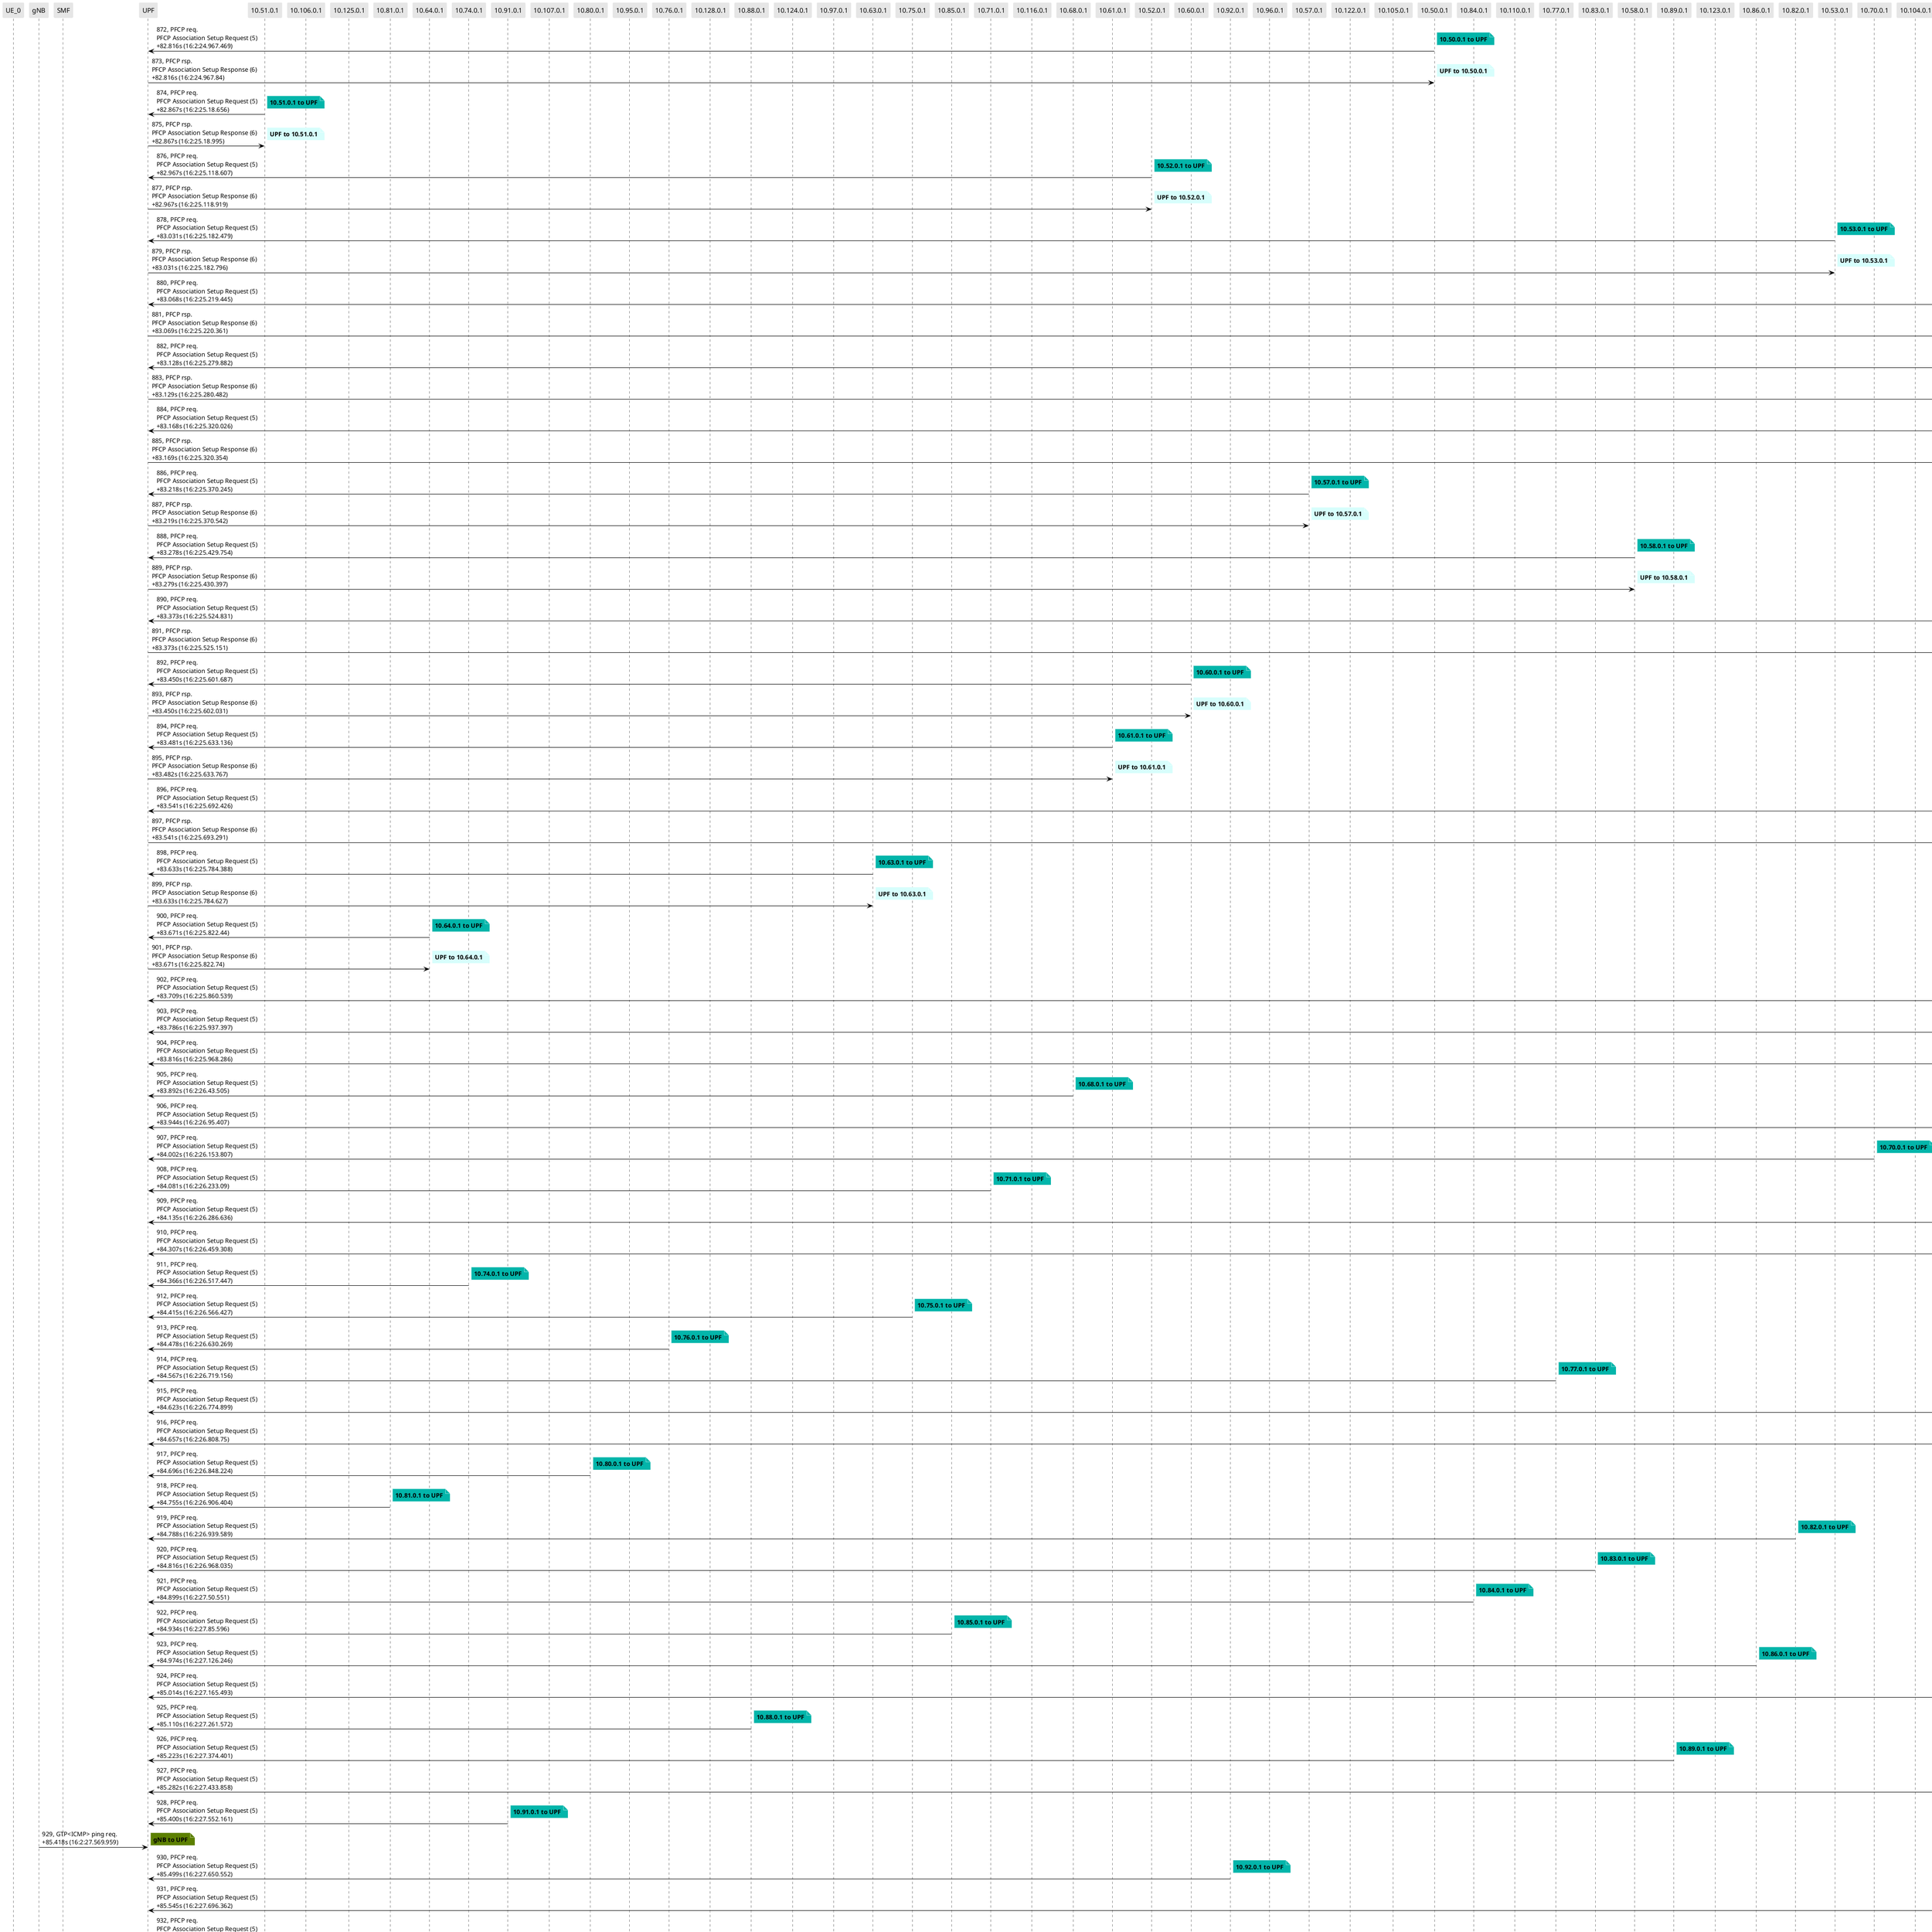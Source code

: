 @startuml
skinparam shadowing false
skinparam NoteBorderColor white
skinparam sequence {
    ArrowColor black
    LifeLineBorderColor black
    LifeLineBackgroundColor black
    ParticipantBorderColor white
    ParticipantBackgroundColor #e6e6e6
}
participant "UE_0"
participant "gNB"
participant "SMF"
participant "UPF"
participant "10.51.0.1"
participant "10.106.0.1"
participant "10.125.0.1"
participant "10.81.0.1"
participant "10.64.0.1"
participant "10.74.0.1"
participant "10.91.0.1"
participant "10.107.0.1"
participant "10.80.0.1"
participant "10.95.0.1"
participant "10.76.0.1"
participant "10.128.0.1"
participant "10.88.0.1"
participant "10.124.0.1"
participant "10.97.0.1"
participant "10.63.0.1"
participant "10.75.0.1"
participant "10.85.0.1"
participant "10.71.0.1"
participant "10.116.0.1"
participant "10.68.0.1"
participant "10.61.0.1"
participant "10.52.0.1"
participant "10.60.0.1"
participant "10.92.0.1"
participant "10.96.0.1"
participant "10.57.0.1"
participant "10.122.0.1"
participant "10.105.0.1"
participant "10.50.0.1"
participant "10.84.0.1"
participant "10.110.0.1"
participant "10.77.0.1"
participant "10.83.0.1"
participant "10.58.0.1"
participant "10.89.0.1"
participant "10.123.0.1"
participant "10.86.0.1"
participant "10.82.0.1"
participant "10.53.0.1"
participant "10.70.0.1"
participant "10.104.0.1"
participant "10.119.0.1"
participant "10.55.0.1"
participant "10.69.0.1"
participant "10.66.0.1"
participant "10.114.0.1"
participant "10.54.0.1"
participant "10.112.0.1"
participant "10.102.0.1"
participant "10.90.0.1"
participant "10.117.0.1"
participant "10.127.0.1"
participant "10.62.0.1"
participant "10.93.0.1"
participant "10.129.0.1"
participant "10.87.0.1"
participant "10.73.0.1"
participant "10.94.0.1"
participant "10.131.0.1"
participant "10.72.0.1"
participant "10.67.0.1"
participant "10.103.0.1"
participant "10.130.0.1"
participant "10.118.0.1"
participant "10.101.0.1"
participant "10.109.0.1"
participant "10.100.0.1"
participant "10.108.0.1"
participant "10.78.0.1"
participant "10.56.0.1"
participant "10.79.0.1"
participant "10.59.0.1"
participant "10.111.0.1"
participant "10.126.0.1"
participant "10.99.0.1"
participant "10.121.0.1"
participant "10.98.0.1"
participant "10.65.0.1"
participant "10.115.0.1"
participant "10.120.0.1"
participant "10.113.0.1"
participant "10.160.0.1"
participant "10.195.0.1"
participant "10.132.0.1"
participant "10.161.0.1"
participant "10.158.0.1"
participant "10.182.0.1"
participant "10.30.0.1"
participant "10.11.0.1"
participant "10.167.0.1"
participant "10.191.0.1"
participant "10.192.0.1"
participant "10.32.0.1"
participant "10.16.0.1"
participant "10.38.0.1"
participant "10.198.0.1"
participant "10.13.0.1"
participant "10.159.0.1"
participant "10.181.0.1"
participant "10.34.0.1"
participant "10.29.0.1"
participant "10.23.0.1"
participant "10.7.0.1"
participant "10.17.0.1"
participant "10.144.0.1"
participant "10.146.0.1"
participant "10.35.0.1"
participant "10.135.0.1"
participant "10.153.0.1"
participant "127.0.0.53"
participant "10.133.0.1"
participant "10.2.0.1"
participant "10.25.0.1"
participant "10.48.0.1"
participant "10.136.0.1"
participant "10.196.0.1"
participant "10.31.0.1"
participant "10.6.0.1"
participant "10.170.0.1"
participant "10.15.0.1"
participant "10.199.0.1"
participant "10.19.0.1"
participant "10.142.0.1"
participant "10.194.0.1"
participant "10.163.0.1"
participant "10.155.0.1"
participant "10.139.0.1"
participant "10.5.0.1"
participant "10.140.0.1"
participant "10.45.0.5"
participant "10.39.0.1"
participant "10.197.0.1"
participant "10.152.0.1"
participant "10.12.0.1"
participant "10.186.0.1"
participant "10.157.0.1"
participant "10.168.0.1"
participant "10.41.0.1"
participant "10.189.0.1"
participant "10.165.0.1"
participant "10.201.0.1"
participant "10.145.0.1"
participant "10.173.0.1"
participant "10.176.0.1"
participant "10.166.0.1"
participant "10.149.0.1"
participant "10.43.0.1"
participant "10.21.0.1"
participant "10.184.0.1"
participant "10.171.0.1"
participant "10.42.0.1"
participant "10.188.0.1"
participant "10.177.0.1"
participant "10.150.0.1"
participant "10.183.0.1"
participant "10.47.0.1"
participant "10.27.0.1"
participant "10.164.0.1"
participant "10.22.0.1"
participant "10.178.0.1"
participant "10.37.0.1"
participant "10.190.0.1"
participant "10.0.0.1"
participant "10.24.0.1"
participant "10.40.0.1"
participant "10.179.0.1"
participant "10.138.0.1"
participant "10.148.0.1"
participant "10.137.0.1"
participant "10.154.0.1"
participant "10.172.0.1"
participant "10.33.0.1"
participant "10.143.0.1"
participant "10.200.0.1"
participant "10.8.0.1"
participant "10.151.0.1"
participant "10.174.0.1"
participant "8.8.8.8"
participant "10.4.0.1"
participant "10.44.0.1"
participant "10.156.0.1"
participant "10.3.0.1"
participant "10.185.0.1"
participant "10.49.0.1"
participant "10.46.0.1"
participant "10.10.0.1"
participant "10.14.0.1"
participant "10.187.0.1"
participant "10.1.0.1"
participant "10.20.0.1"
participant "10.36.0.1"
participant "10.26.0.1"
participant "10.175.0.1"
participant "10.28.0.1"
participant "127.0.0.1"
participant "10.134.0.1"
participant "10.180.0.1"
participant "10.141.0.1"
participant "10.193.0.1"
participant "10.147.0.1"
participant "10.162.0.1"
participant "10.18.0.1"
participant "10.169.0.1"
participant "10.9.0.1"

"10.50.0.1" -> "UPF": 872, PFCP req.\nPFCP Association Setup Request (5)\n+82.816s (16:2:24.967.469)

note right #03B5AA
**10.50.0.1 to UPF**
end note

"UPF" -> "10.50.0.1": 873, PFCP rsp.\nPFCP Association Setup Response (6)\n+82.816s (16:2:24.967.84)

note right #D7FEFC
**UPF to 10.50.0.1**
end note

"10.51.0.1" -> "UPF": 874, PFCP req.\nPFCP Association Setup Request (5)\n+82.867s (16:2:25.18.656)

note right #03B5AA
**10.51.0.1 to UPF**
end note

"UPF" -> "10.51.0.1": 875, PFCP rsp.\nPFCP Association Setup Response (6)\n+82.867s (16:2:25.18.995)

note right #D7FEFC
**UPF to 10.51.0.1**
end note

"10.52.0.1" -> "UPF": 876, PFCP req.\nPFCP Association Setup Request (5)\n+82.967s (16:2:25.118.607)

note right #03B5AA
**10.52.0.1 to UPF**
end note

"UPF" -> "10.52.0.1": 877, PFCP rsp.\nPFCP Association Setup Response (6)\n+82.967s (16:2:25.118.919)

note right #D7FEFC
**UPF to 10.52.0.1**
end note

"10.53.0.1" -> "UPF": 878, PFCP req.\nPFCP Association Setup Request (5)\n+83.031s (16:2:25.182.479)

note right #03B5AA
**10.53.0.1 to UPF**
end note

"UPF" -> "10.53.0.1": 879, PFCP rsp.\nPFCP Association Setup Response (6)\n+83.031s (16:2:25.182.796)

note right #D7FEFC
**UPF to 10.53.0.1**
end note

"10.54.0.1" -> "UPF": 880, PFCP req.\nPFCP Association Setup Request (5)\n+83.068s (16:2:25.219.445)

note right #03B5AA
**10.54.0.1 to UPF**
end note

"UPF" -> "10.54.0.1": 881, PFCP rsp.\nPFCP Association Setup Response (6)\n+83.069s (16:2:25.220.361)

note right #D7FEFC
**UPF to 10.54.0.1**
end note

"10.55.0.1" -> "UPF": 882, PFCP req.\nPFCP Association Setup Request (5)\n+83.128s (16:2:25.279.882)

note right #03B5AA
**10.55.0.1 to UPF**
end note

"UPF" -> "10.55.0.1": 883, PFCP rsp.\nPFCP Association Setup Response (6)\n+83.129s (16:2:25.280.482)

note right #D7FEFC
**UPF to 10.55.0.1**
end note

"10.56.0.1" -> "UPF": 884, PFCP req.\nPFCP Association Setup Request (5)\n+83.168s (16:2:25.320.026)

note right #03B5AA
**10.56.0.1 to UPF**
end note

"UPF" -> "10.56.0.1": 885, PFCP rsp.\nPFCP Association Setup Response (6)\n+83.169s (16:2:25.320.354)

note right #D7FEFC
**UPF to 10.56.0.1**
end note

"10.57.0.1" -> "UPF": 886, PFCP req.\nPFCP Association Setup Request (5)\n+83.218s (16:2:25.370.245)

note right #03B5AA
**10.57.0.1 to UPF**
end note

"UPF" -> "10.57.0.1": 887, PFCP rsp.\nPFCP Association Setup Response (6)\n+83.219s (16:2:25.370.542)

note right #D7FEFC
**UPF to 10.57.0.1**
end note

"10.58.0.1" -> "UPF": 888, PFCP req.\nPFCP Association Setup Request (5)\n+83.278s (16:2:25.429.754)

note right #03B5AA
**10.58.0.1 to UPF**
end note

"UPF" -> "10.58.0.1": 889, PFCP rsp.\nPFCP Association Setup Response (6)\n+83.279s (16:2:25.430.397)

note right #D7FEFC
**UPF to 10.58.0.1**
end note

"10.59.0.1" -> "UPF": 890, PFCP req.\nPFCP Association Setup Request (5)\n+83.373s (16:2:25.524.831)

note right #03B5AA
**10.59.0.1 to UPF**
end note

"UPF" -> "10.59.0.1": 891, PFCP rsp.\nPFCP Association Setup Response (6)\n+83.373s (16:2:25.525.151)

note right #D7FEFC
**UPF to 10.59.0.1**
end note

"10.60.0.1" -> "UPF": 892, PFCP req.\nPFCP Association Setup Request (5)\n+83.450s (16:2:25.601.687)

note right #03B5AA
**10.60.0.1 to UPF**
end note

"UPF" -> "10.60.0.1": 893, PFCP rsp.\nPFCP Association Setup Response (6)\n+83.450s (16:2:25.602.031)

note right #D7FEFC
**UPF to 10.60.0.1**
end note

"10.61.0.1" -> "UPF": 894, PFCP req.\nPFCP Association Setup Request (5)\n+83.481s (16:2:25.633.136)

note right #03B5AA
**10.61.0.1 to UPF**
end note

"UPF" -> "10.61.0.1": 895, PFCP rsp.\nPFCP Association Setup Response (6)\n+83.482s (16:2:25.633.767)

note right #D7FEFC
**UPF to 10.61.0.1**
end note

"10.62.0.1" -> "UPF": 896, PFCP req.\nPFCP Association Setup Request (5)\n+83.541s (16:2:25.692.426)

note right #03B5AA
**10.62.0.1 to UPF**
end note

"UPF" -> "10.62.0.1": 897, PFCP rsp.\nPFCP Association Setup Response (6)\n+83.541s (16:2:25.693.291)

note right #D7FEFC
**UPF to 10.62.0.1**
end note

"10.63.0.1" -> "UPF": 898, PFCP req.\nPFCP Association Setup Request (5)\n+83.633s (16:2:25.784.388)

note right #03B5AA
**10.63.0.1 to UPF**
end note

"UPF" -> "10.63.0.1": 899, PFCP rsp.\nPFCP Association Setup Response (6)\n+83.633s (16:2:25.784.627)

note right #D7FEFC
**UPF to 10.63.0.1**
end note

"10.64.0.1" -> "UPF": 900, PFCP req.\nPFCP Association Setup Request (5)\n+83.671s (16:2:25.822.44)

note right #03B5AA
**10.64.0.1 to UPF**
end note

"UPF" -> "10.64.0.1": 901, PFCP rsp.\nPFCP Association Setup Response (6)\n+83.671s (16:2:25.822.74)

note right #D7FEFC
**UPF to 10.64.0.1**
end note

"10.65.0.1" -> "UPF": 902, PFCP req.\nPFCP Association Setup Request (5)\n+83.709s (16:2:25.860.539)

note right #03B5AA
**10.65.0.1 to UPF**
end note

"10.66.0.1" -> "UPF": 903, PFCP req.\nPFCP Association Setup Request (5)\n+83.786s (16:2:25.937.397)

note right #03B5AA
**10.66.0.1 to UPF**
end note

"10.67.0.1" -> "UPF": 904, PFCP req.\nPFCP Association Setup Request (5)\n+83.816s (16:2:25.968.286)

note right #03B5AA
**10.67.0.1 to UPF**
end note

"10.68.0.1" -> "UPF": 905, PFCP req.\nPFCP Association Setup Request (5)\n+83.892s (16:2:26.43.505)

note right #03B5AA
**10.68.0.1 to UPF**
end note

"10.69.0.1" -> "UPF": 906, PFCP req.\nPFCP Association Setup Request (5)\n+83.944s (16:2:26.95.407)

note right #03B5AA
**10.69.0.1 to UPF**
end note

"10.70.0.1" -> "UPF": 907, PFCP req.\nPFCP Association Setup Request (5)\n+84.002s (16:2:26.153.807)

note right #03B5AA
**10.70.0.1 to UPF**
end note

"10.71.0.1" -> "UPF": 908, PFCP req.\nPFCP Association Setup Request (5)\n+84.081s (16:2:26.233.09)

note right #03B5AA
**10.71.0.1 to UPF**
end note

"10.72.0.1" -> "UPF": 909, PFCP req.\nPFCP Association Setup Request (5)\n+84.135s (16:2:26.286.636)

note right #03B5AA
**10.72.0.1 to UPF**
end note

"10.73.0.1" -> "UPF": 910, PFCP req.\nPFCP Association Setup Request (5)\n+84.307s (16:2:26.459.308)

note right #03B5AA
**10.73.0.1 to UPF**
end note

"10.74.0.1" -> "UPF": 911, PFCP req.\nPFCP Association Setup Request (5)\n+84.366s (16:2:26.517.447)

note right #03B5AA
**10.74.0.1 to UPF**
end note

"10.75.0.1" -> "UPF": 912, PFCP req.\nPFCP Association Setup Request (5)\n+84.415s (16:2:26.566.427)

note right #03B5AA
**10.75.0.1 to UPF**
end note

"10.76.0.1" -> "UPF": 913, PFCP req.\nPFCP Association Setup Request (5)\n+84.478s (16:2:26.630.269)

note right #03B5AA
**10.76.0.1 to UPF**
end note

"10.77.0.1" -> "UPF": 914, PFCP req.\nPFCP Association Setup Request (5)\n+84.567s (16:2:26.719.156)

note right #03B5AA
**10.77.0.1 to UPF**
end note

"10.78.0.1" -> "UPF": 915, PFCP req.\nPFCP Association Setup Request (5)\n+84.623s (16:2:26.774.899)

note right #03B5AA
**10.78.0.1 to UPF**
end note

"10.79.0.1" -> "UPF": 916, PFCP req.\nPFCP Association Setup Request (5)\n+84.657s (16:2:26.808.75)

note right #03B5AA
**10.79.0.1 to UPF**
end note

"10.80.0.1" -> "UPF": 917, PFCP req.\nPFCP Association Setup Request (5)\n+84.696s (16:2:26.848.224)

note right #03B5AA
**10.80.0.1 to UPF**
end note

"10.81.0.1" -> "UPF": 918, PFCP req.\nPFCP Association Setup Request (5)\n+84.755s (16:2:26.906.404)

note right #03B5AA
**10.81.0.1 to UPF**
end note

"10.82.0.1" -> "UPF": 919, PFCP req.\nPFCP Association Setup Request (5)\n+84.788s (16:2:26.939.589)

note right #03B5AA
**10.82.0.1 to UPF**
end note

"10.83.0.1" -> "UPF": 920, PFCP req.\nPFCP Association Setup Request (5)\n+84.816s (16:2:26.968.035)

note right #03B5AA
**10.83.0.1 to UPF**
end note

"10.84.0.1" -> "UPF": 921, PFCP req.\nPFCP Association Setup Request (5)\n+84.899s (16:2:27.50.551)

note right #03B5AA
**10.84.0.1 to UPF**
end note

"10.85.0.1" -> "UPF": 922, PFCP req.\nPFCP Association Setup Request (5)\n+84.934s (16:2:27.85.596)

note right #03B5AA
**10.85.0.1 to UPF**
end note

"10.86.0.1" -> "UPF": 923, PFCP req.\nPFCP Association Setup Request (5)\n+84.974s (16:2:27.126.246)

note right #03B5AA
**10.86.0.1 to UPF**
end note

"10.87.0.1" -> "UPF": 924, PFCP req.\nPFCP Association Setup Request (5)\n+85.014s (16:2:27.165.493)

note right #03B5AA
**10.87.0.1 to UPF**
end note

"10.88.0.1" -> "UPF": 925, PFCP req.\nPFCP Association Setup Request (5)\n+85.110s (16:2:27.261.572)

note right #03B5AA
**10.88.0.1 to UPF**
end note

"10.89.0.1" -> "UPF": 926, PFCP req.\nPFCP Association Setup Request (5)\n+85.223s (16:2:27.374.401)

note right #03B5AA
**10.89.0.1 to UPF**
end note

"10.90.0.1" -> "UPF": 927, PFCP req.\nPFCP Association Setup Request (5)\n+85.282s (16:2:27.433.858)

note right #03B5AA
**10.90.0.1 to UPF**
end note

"10.91.0.1" -> "UPF": 928, PFCP req.\nPFCP Association Setup Request (5)\n+85.400s (16:2:27.552.161)

note right #03B5AA
**10.91.0.1 to UPF**
end note

"gNB" -> "UPF": 929, GTP<ICMP> ping req.\n+85.418s (16:2:27.569.959)

note right #5C8001
**gNB to UPF**
end note

"10.92.0.1" -> "UPF": 930, PFCP req.\nPFCP Association Setup Request (5)\n+85.499s (16:2:27.650.552)

note right #03B5AA
**10.92.0.1 to UPF**
end note

"10.93.0.1" -> "UPF": 931, PFCP req.\nPFCP Association Setup Request (5)\n+85.545s (16:2:27.696.362)

note right #03B5AA
**10.93.0.1 to UPF**
end note

"10.94.0.1" -> "UPF": 932, PFCP req.\nPFCP Association Setup Request (5)\n+85.597s (16:2:27.748.976)

note right #03B5AA
**10.94.0.1 to UPF**
end note

"10.95.0.1" -> "UPF": 933, PFCP req.\nPFCP Association Setup Request (5)\n+85.659s (16:2:27.810.369)

note right #03B5AA
**10.95.0.1 to UPF**
end note

"10.96.0.1" -> "UPF": 934, PFCP req.\nPFCP Association Setup Request (5)\n+85.709s (16:2:27.860.97)

note right #03B5AA
**10.96.0.1 to UPF**
end note

"10.97.0.1" -> "UPF": 935, PFCP req.\nPFCP Association Setup Request (5)\n+85.803s (16:2:27.954.434)

note right #03B5AA
**10.97.0.1 to UPF**
end note

"10.98.0.1" -> "UPF": 936, PFCP req.\nPFCP Association Setup Request (5)\n+85.849s (16:2:28.1.078)

note right #03B5AA
**10.98.0.1 to UPF**
end note

"10.99.0.1" -> "UPF": 941, PFCP req.\nPFCP Association Setup Request (5)\n+85.879s (16:2:28.31.167)

note right #03B5AA
**10.99.0.1 to UPF**
end note

"10.100.0.1" -> "UPF": 943, PFCP req.\nPFCP Association Setup Request (5)\n+85.899s (16:2:28.50.921)

note right #03B5AA
**10.100.0.1 to UPF**
end note

"10.101.0.1" -> "UPF": 945, PFCP req.\nPFCP Association Setup Request (5)\n+85.944s (16:2:28.96.014)

note right #03B5AA
**10.101.0.1 to UPF**
end note

"10.102.0.1" -> "UPF": 947, PFCP req.\nPFCP Association Setup Request (5)\n+85.981s (16:2:28.132.813)

note right #03B5AA
**10.102.0.1 to UPF**
end note

"10.103.0.1" -> "UPF": 949, PFCP req.\nPFCP Association Setup Request (5)\n+86.008s (16:2:28.159.655)

note right #03B5AA
**10.103.0.1 to UPF**
end note

"10.104.0.1" -> "UPF": 951, PFCP req.\nPFCP Association Setup Request (5)\n+86.035s (16:2:28.186.538)

note right #03B5AA
**10.104.0.1 to UPF**
end note

"10.105.0.1" -> "UPF": 955, PFCP req.\nPFCP Association Setup Request (5)\n+86.090s (16:2:28.242.018)

note right #03B5AA
**10.105.0.1 to UPF**
end note

"10.106.0.1" -> "UPF": 957, PFCP req.\nPFCP Association Setup Request (5)\n+86.127s (16:2:28.278.858)

note right #03B5AA
**10.106.0.1 to UPF**
end note

"10.107.0.1" -> "UPF": 959, PFCP req.\nPFCP Association Setup Request (5)\n+86.208s (16:2:28.359.535)

note right #03B5AA
**10.107.0.1 to UPF**
end note

"10.108.0.1" -> "UPF": 961, PFCP req.\nPFCP Association Setup Request (5)\n+86.229s (16:2:28.380.497)

note right #03B5AA
**10.108.0.1 to UPF**
end note

"10.109.0.1" -> "UPF": 963, PFCP req.\nPFCP Association Setup Request (5)\n+86.285s (16:2:28.437.268)

note right #03B5AA
**10.109.0.1 to UPF**
end note

"10.110.0.1" -> "UPF": 966, PFCP req.\nPFCP Association Setup Request (5)\n+86.336s (16:2:28.488.204)

note right #03B5AA
**10.110.0.1 to UPF**
end note

"10.111.0.1" -> "UPF": 968, PFCP req.\nPFCP Association Setup Request (5)\n+86.382s (16:2:28.534.151)

note right #03B5AA
**10.111.0.1 to UPF**
end note

"10.112.0.1" -> "UPF": 970, PFCP req.\nPFCP Association Setup Request (5)\n+86.398s (16:2:28.550.118)

note right #03B5AA
**10.112.0.1 to UPF**
end note

"gNB" -> "UPF": 972, GTP<ICMP> ping req.\n+86.427s (16:2:28.578.334)

note right #5C8001
**gNB to UPF**
end note

"UPF" -> "gNB": 973, ICMP req., rsp. or notification\n+86.427s (16:2:28.578.47)

note right #EDFEC2
**UPF to gNB**
end note

"10.113.0.1" -> "UPF": 974, PFCP req.\nPFCP Association Setup Request (5)\n+86.431s (16:2:28.582.647)

note right #03B5AA
**10.113.0.1 to UPF**
end note

"10.114.0.1" -> "UPF": 977, PFCP req.\nPFCP Association Setup Request (5)\n+86.503s (16:2:28.654.63)

note right #03B5AA
**10.114.0.1 to UPF**
end note

"10.115.0.1" -> "UPF": 981, PFCP req.\nPFCP Association Setup Request (5)\n+86.635s (16:2:28.786.615)

note right #03B5AA
**10.115.0.1 to UPF**
end note

"10.116.0.1" -> "UPF": 983, PFCP req.\nPFCP Association Setup Request (5)\n+86.659s (16:2:28.810.358)

note right #03B5AA
**10.116.0.1 to UPF**
end note

"10.117.0.1" -> "UPF": 985, PFCP req.\nPFCP Association Setup Request (5)\n+86.687s (16:2:28.838.642)

note right #03B5AA
**10.117.0.1 to UPF**
end note

"10.118.0.1" -> "UPF": 987, PFCP req.\nPFCP Association Setup Request (5)\n+86.729s (16:2:28.880.437)

note right #03B5AA
**10.118.0.1 to UPF**
end note

"10.119.0.1" -> "UPF": 989, PFCP req.\nPFCP Association Setup Request (5)\n+86.769s (16:2:28.920.426)

note right #03B5AA
**10.119.0.1 to UPF**
end note

"10.120.0.1" -> "UPF": 991, PFCP req.\nPFCP Association Setup Request (5)\n+86.793s (16:2:28.944.61)

note right #03B5AA
**10.120.0.1 to UPF**
end note

"10.121.0.1" -> "UPF": 993, PFCP req.\nPFCP Association Setup Request (5)\n+86.838s (16:2:28.990.172)

note right #03B5AA
**10.121.0.1 to UPF**
end note

"10.122.0.1" -> "UPF": 1008, PFCP req.\nPFCP Association Setup Request (5)\n+86.868s (16:2:29.19.999)

note right #03B5AA
**10.122.0.1 to UPF**
end note

"10.123.0.1" -> "UPF": 1017, PFCP req.\nPFCP Association Setup Request (5)\n+86.889s (16:2:29.40.351)

note right #03B5AA
**10.123.0.1 to UPF**
end note

"10.124.0.1" -> "UPF": 1023, PFCP req.\nPFCP Association Setup Request (5)\n+86.917s (16:2:29.69.173)

note right #03B5AA
**10.124.0.1 to UPF**
end note

"10.125.0.1" -> "UPF": 1025, PFCP req.\nPFCP Association Setup Request (5)\n+86.953s (16:2:29.104.515)

note right #03B5AA
**10.125.0.1 to UPF**
end note

"10.126.0.1" -> "UPF": 1027, PFCP req.\nPFCP Association Setup Request (5)\n+86.970s (16:2:29.122.033)

note right #03B5AA
**10.126.0.1 to UPF**
end note

"10.127.0.1" -> "UPF": 1029, PFCP req.\nPFCP Association Setup Request (5)\n+87.012s (16:2:29.163.782)

note right #03B5AA
**10.127.0.1 to UPF**
end note

"10.128.0.1" -> "UPF": 1031, PFCP req.\nPFCP Association Setup Request (5)\n+87.045s (16:2:29.196.815)

note right #03B5AA
**10.128.0.1 to UPF**
end note

"10.129.0.1" -> "UPF": 1039, PFCP req.\nPFCP Association Setup Request (5)\n+87.075s (16:2:29.227.285)

note right #03B5AA
**10.129.0.1 to UPF**
end note

"10.130.0.1" -> "UPF": 1041, PFCP req.\nPFCP Association Setup Request (5)\n+87.145s (16:2:29.297.092)

note right #03B5AA
**10.130.0.1 to UPF**
end note

"10.131.0.1" -> "UPF": 1043, PFCP req.\nPFCP Association Setup Request (5)\n+87.181s (16:2:29.332.984)

note right #03B5AA
**10.131.0.1 to UPF**
end note

@enduml
